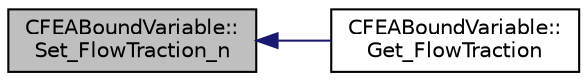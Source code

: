 digraph "CFEABoundVariable::Set_FlowTraction_n"
{
  edge [fontname="Helvetica",fontsize="10",labelfontname="Helvetica",labelfontsize="10"];
  node [fontname="Helvetica",fontsize="10",shape=record];
  rankdir="LR";
  Node58 [label="CFEABoundVariable::\lSet_FlowTraction_n",height=0.2,width=0.4,color="black", fillcolor="grey75", style="filled", fontcolor="black"];
  Node58 -> Node59 [dir="back",color="midnightblue",fontsize="10",style="solid",fontname="Helvetica"];
  Node59 [label="CFEABoundVariable::\lGet_FlowTraction",height=0.2,width=0.4,color="black", fillcolor="white", style="filled",URL="$class_c_f_e_a_bound_variable.html#a94991f4fd1e46d01b6226f9edba65749",tooltip="Get the residual term due to the flow traction. "];
}
